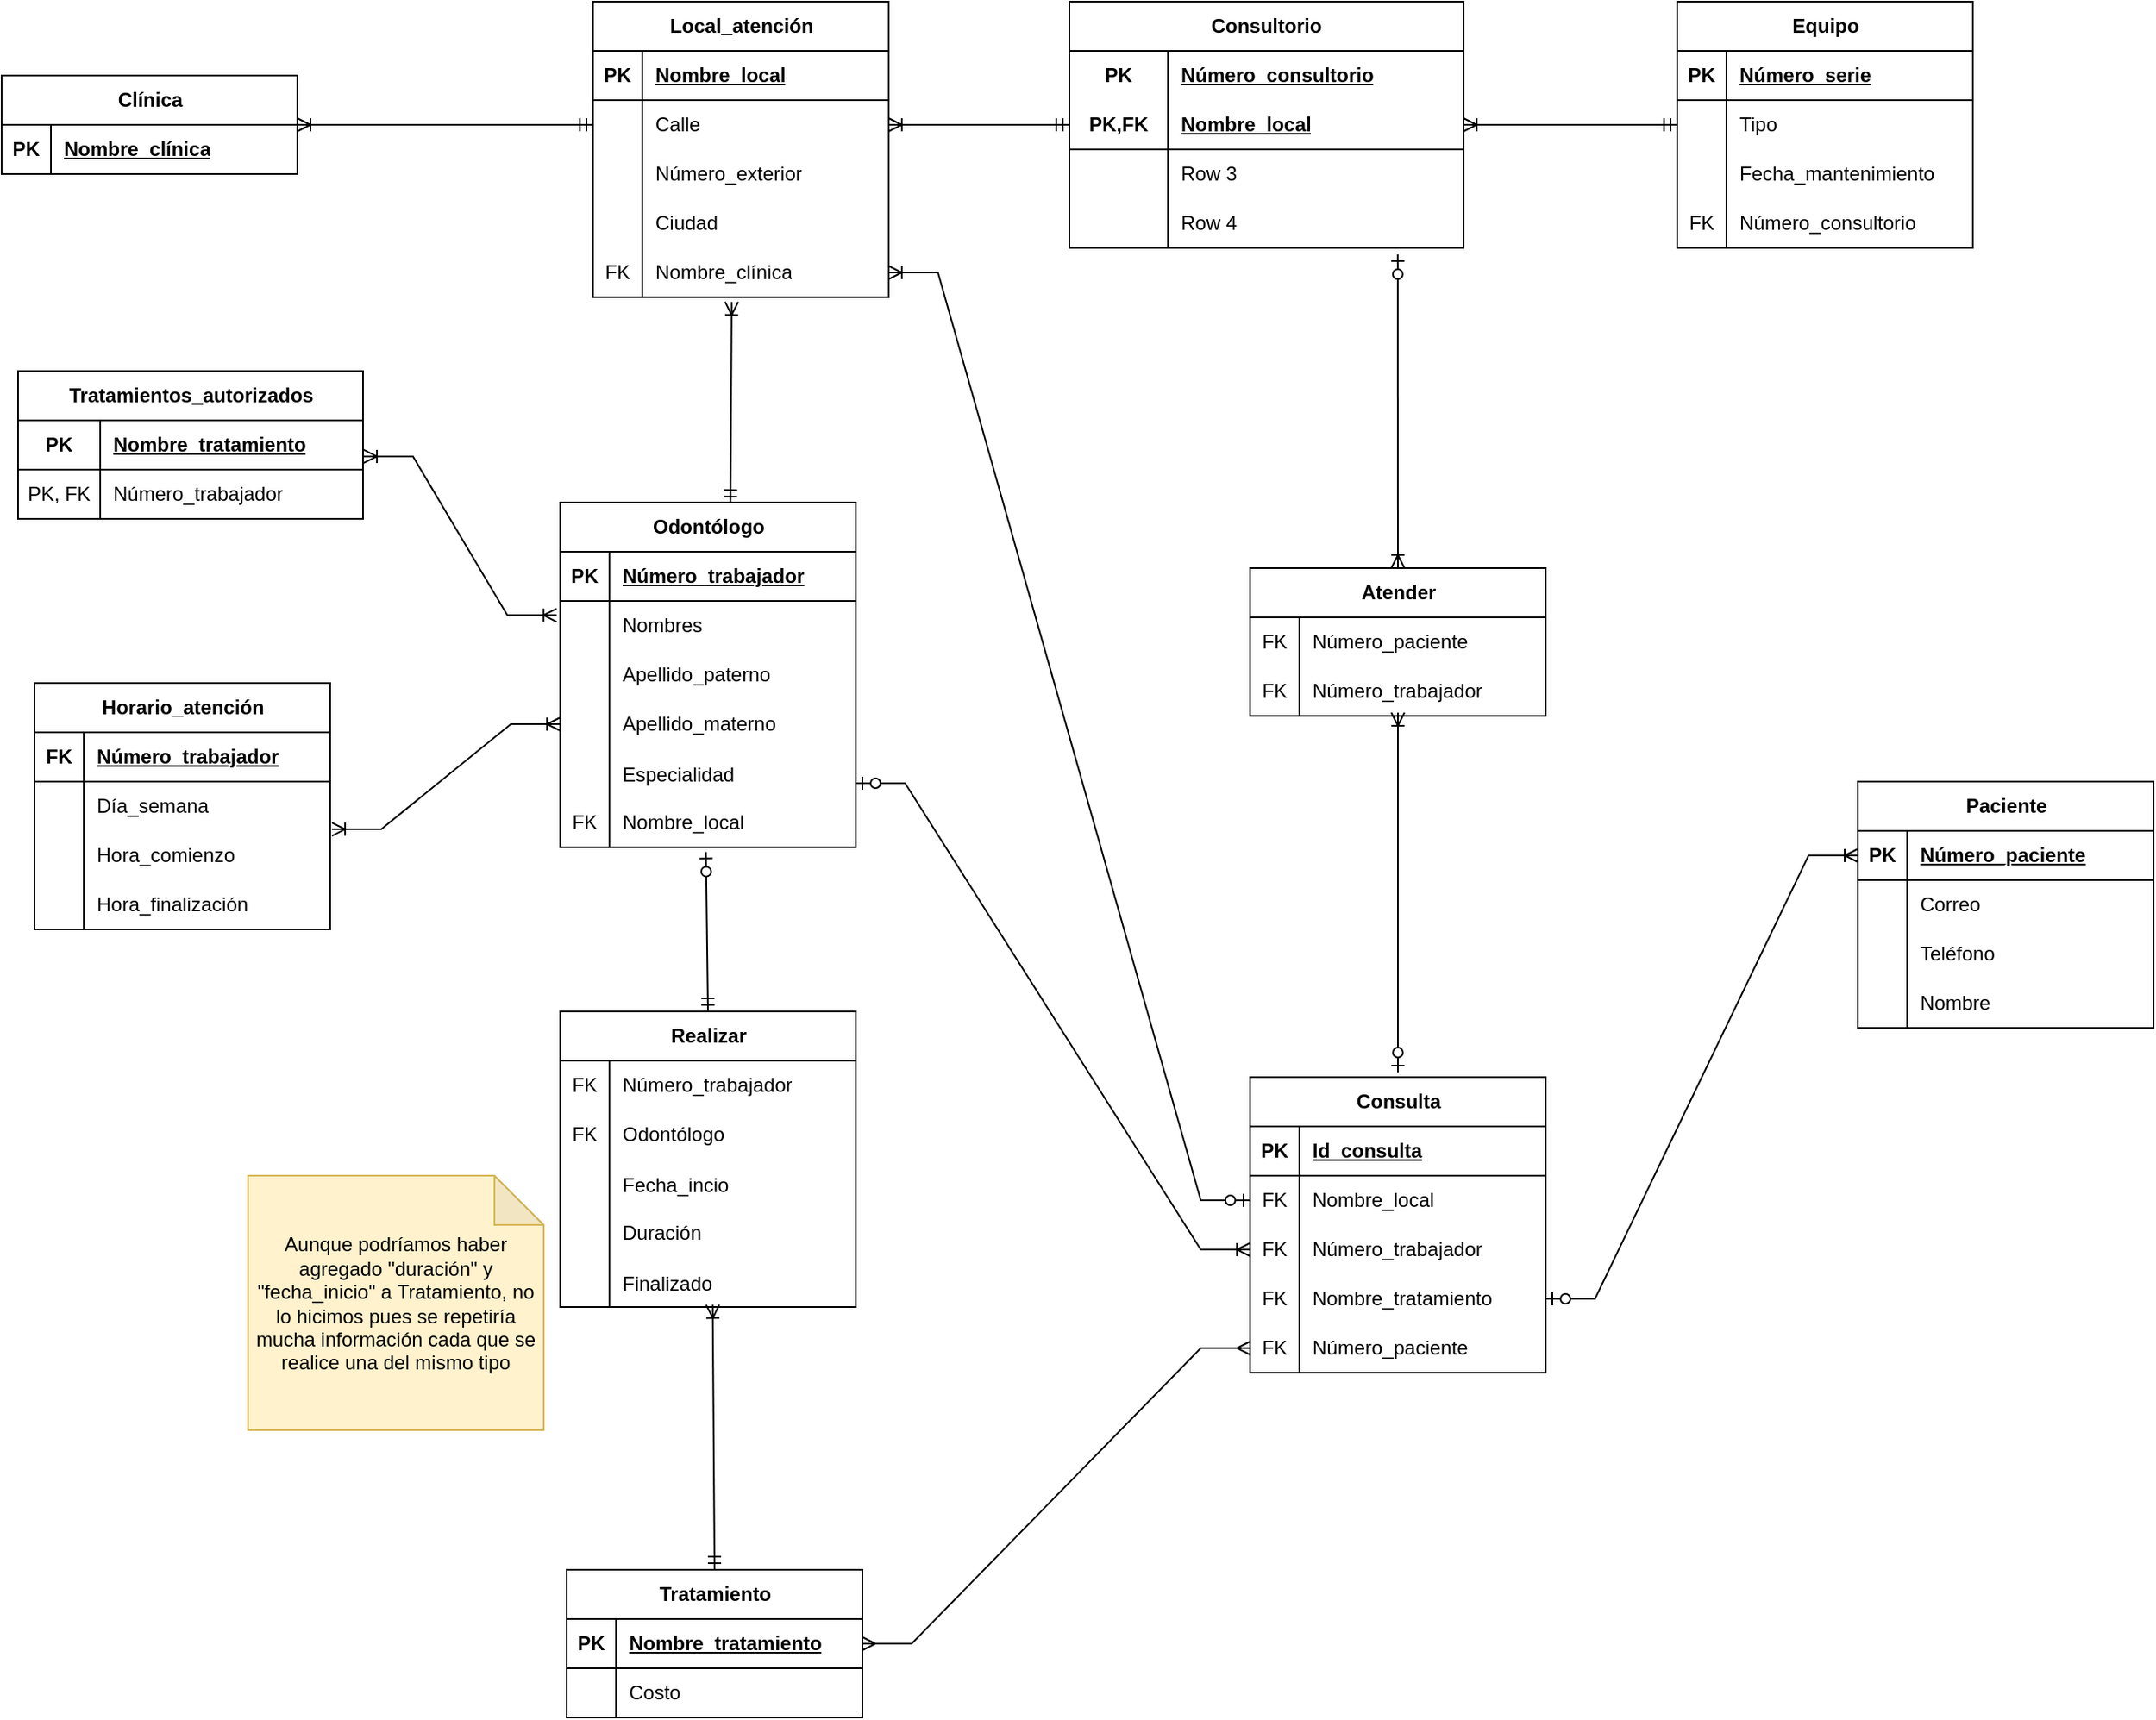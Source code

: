 <mxfile version="28.0.6">
  <diagram name="Página-1" id="Bhb3vpXUrT3npBYTSzVX">
    <mxGraphModel dx="1206" dy="1834" grid="1" gridSize="10" guides="1" tooltips="1" connect="1" arrows="0" fold="1" page="1" pageScale="1" pageWidth="827" pageHeight="1169" math="0" shadow="0">
      <root>
        <mxCell id="0" />
        <mxCell id="1" parent="0" />
        <mxCell id="R71BjiqUwdCnzVqI4Wnw-1" value="Clínica" style="shape=table;startSize=30;container=1;collapsible=1;childLayout=tableLayout;fixedRows=1;rowLines=0;fontStyle=1;align=center;resizeLast=1;html=1;" vertex="1" parent="1">
          <mxGeometry x="140" y="270" width="180" height="60" as="geometry" />
        </mxCell>
        <mxCell id="R71BjiqUwdCnzVqI4Wnw-2" value="" style="shape=tableRow;horizontal=0;startSize=0;swimlaneHead=0;swimlaneBody=0;fillColor=none;collapsible=0;dropTarget=0;points=[[0,0.5],[1,0.5]];portConstraint=eastwest;top=0;left=0;right=0;bottom=1;" vertex="1" parent="R71BjiqUwdCnzVqI4Wnw-1">
          <mxGeometry y="30" width="180" height="30" as="geometry" />
        </mxCell>
        <mxCell id="R71BjiqUwdCnzVqI4Wnw-3" value="PK" style="shape=partialRectangle;connectable=0;fillColor=none;top=0;left=0;bottom=0;right=0;fontStyle=1;overflow=hidden;whiteSpace=wrap;html=1;" vertex="1" parent="R71BjiqUwdCnzVqI4Wnw-2">
          <mxGeometry width="30" height="30" as="geometry">
            <mxRectangle width="30" height="30" as="alternateBounds" />
          </mxGeometry>
        </mxCell>
        <mxCell id="R71BjiqUwdCnzVqI4Wnw-4" value="Nombre_clínica" style="shape=partialRectangle;connectable=0;fillColor=none;top=0;left=0;bottom=0;right=0;align=left;spacingLeft=6;fontStyle=5;overflow=hidden;whiteSpace=wrap;html=1;" vertex="1" parent="R71BjiqUwdCnzVqI4Wnw-2">
          <mxGeometry x="30" width="150" height="30" as="geometry">
            <mxRectangle width="150" height="30" as="alternateBounds" />
          </mxGeometry>
        </mxCell>
        <mxCell id="R71BjiqUwdCnzVqI4Wnw-14" value="Local_atención" style="shape=table;startSize=30;container=1;collapsible=1;childLayout=tableLayout;fixedRows=1;rowLines=0;fontStyle=1;align=center;resizeLast=1;html=1;" vertex="1" parent="1">
          <mxGeometry x="500" y="225" width="180" height="180" as="geometry" />
        </mxCell>
        <mxCell id="R71BjiqUwdCnzVqI4Wnw-15" value="" style="shape=tableRow;horizontal=0;startSize=0;swimlaneHead=0;swimlaneBody=0;fillColor=none;collapsible=0;dropTarget=0;points=[[0,0.5],[1,0.5]];portConstraint=eastwest;top=0;left=0;right=0;bottom=1;" vertex="1" parent="R71BjiqUwdCnzVqI4Wnw-14">
          <mxGeometry y="30" width="180" height="30" as="geometry" />
        </mxCell>
        <mxCell id="R71BjiqUwdCnzVqI4Wnw-16" value="PK" style="shape=partialRectangle;connectable=0;fillColor=none;top=0;left=0;bottom=0;right=0;fontStyle=1;overflow=hidden;whiteSpace=wrap;html=1;" vertex="1" parent="R71BjiqUwdCnzVqI4Wnw-15">
          <mxGeometry width="30" height="30" as="geometry">
            <mxRectangle width="30" height="30" as="alternateBounds" />
          </mxGeometry>
        </mxCell>
        <mxCell id="R71BjiqUwdCnzVqI4Wnw-17" value="Nombre_local" style="shape=partialRectangle;connectable=0;fillColor=none;top=0;left=0;bottom=0;right=0;align=left;spacingLeft=6;fontStyle=5;overflow=hidden;whiteSpace=wrap;html=1;" vertex="1" parent="R71BjiqUwdCnzVqI4Wnw-15">
          <mxGeometry x="30" width="150" height="30" as="geometry">
            <mxRectangle width="150" height="30" as="alternateBounds" />
          </mxGeometry>
        </mxCell>
        <mxCell id="R71BjiqUwdCnzVqI4Wnw-18" value="" style="shape=tableRow;horizontal=0;startSize=0;swimlaneHead=0;swimlaneBody=0;fillColor=none;collapsible=0;dropTarget=0;points=[[0,0.5],[1,0.5]];portConstraint=eastwest;top=0;left=0;right=0;bottom=0;" vertex="1" parent="R71BjiqUwdCnzVqI4Wnw-14">
          <mxGeometry y="60" width="180" height="30" as="geometry" />
        </mxCell>
        <mxCell id="R71BjiqUwdCnzVqI4Wnw-19" value="" style="shape=partialRectangle;connectable=0;fillColor=none;top=0;left=0;bottom=0;right=0;editable=1;overflow=hidden;whiteSpace=wrap;html=1;" vertex="1" parent="R71BjiqUwdCnzVqI4Wnw-18">
          <mxGeometry width="30" height="30" as="geometry">
            <mxRectangle width="30" height="30" as="alternateBounds" />
          </mxGeometry>
        </mxCell>
        <mxCell id="R71BjiqUwdCnzVqI4Wnw-20" value="Calle" style="shape=partialRectangle;connectable=0;fillColor=none;top=0;left=0;bottom=0;right=0;align=left;spacingLeft=6;overflow=hidden;whiteSpace=wrap;html=1;" vertex="1" parent="R71BjiqUwdCnzVqI4Wnw-18">
          <mxGeometry x="30" width="150" height="30" as="geometry">
            <mxRectangle width="150" height="30" as="alternateBounds" />
          </mxGeometry>
        </mxCell>
        <mxCell id="R71BjiqUwdCnzVqI4Wnw-21" value="" style="shape=tableRow;horizontal=0;startSize=0;swimlaneHead=0;swimlaneBody=0;fillColor=none;collapsible=0;dropTarget=0;points=[[0,0.5],[1,0.5]];portConstraint=eastwest;top=0;left=0;right=0;bottom=0;" vertex="1" parent="R71BjiqUwdCnzVqI4Wnw-14">
          <mxGeometry y="90" width="180" height="30" as="geometry" />
        </mxCell>
        <mxCell id="R71BjiqUwdCnzVqI4Wnw-22" value="" style="shape=partialRectangle;connectable=0;fillColor=none;top=0;left=0;bottom=0;right=0;editable=1;overflow=hidden;whiteSpace=wrap;html=1;" vertex="1" parent="R71BjiqUwdCnzVqI4Wnw-21">
          <mxGeometry width="30" height="30" as="geometry">
            <mxRectangle width="30" height="30" as="alternateBounds" />
          </mxGeometry>
        </mxCell>
        <mxCell id="R71BjiqUwdCnzVqI4Wnw-23" value="Número_exterior" style="shape=partialRectangle;connectable=0;fillColor=none;top=0;left=0;bottom=0;right=0;align=left;spacingLeft=6;overflow=hidden;whiteSpace=wrap;html=1;" vertex="1" parent="R71BjiqUwdCnzVqI4Wnw-21">
          <mxGeometry x="30" width="150" height="30" as="geometry">
            <mxRectangle width="150" height="30" as="alternateBounds" />
          </mxGeometry>
        </mxCell>
        <mxCell id="R71BjiqUwdCnzVqI4Wnw-24" value="" style="shape=tableRow;horizontal=0;startSize=0;swimlaneHead=0;swimlaneBody=0;fillColor=none;collapsible=0;dropTarget=0;points=[[0,0.5],[1,0.5]];portConstraint=eastwest;top=0;left=0;right=0;bottom=0;" vertex="1" parent="R71BjiqUwdCnzVqI4Wnw-14">
          <mxGeometry y="120" width="180" height="30" as="geometry" />
        </mxCell>
        <mxCell id="R71BjiqUwdCnzVqI4Wnw-25" value="" style="shape=partialRectangle;connectable=0;fillColor=none;top=0;left=0;bottom=0;right=0;editable=1;overflow=hidden;whiteSpace=wrap;html=1;" vertex="1" parent="R71BjiqUwdCnzVqI4Wnw-24">
          <mxGeometry width="30" height="30" as="geometry">
            <mxRectangle width="30" height="30" as="alternateBounds" />
          </mxGeometry>
        </mxCell>
        <mxCell id="R71BjiqUwdCnzVqI4Wnw-26" value="Ciudad" style="shape=partialRectangle;connectable=0;fillColor=none;top=0;left=0;bottom=0;right=0;align=left;spacingLeft=6;overflow=hidden;whiteSpace=wrap;html=1;" vertex="1" parent="R71BjiqUwdCnzVqI4Wnw-24">
          <mxGeometry x="30" width="150" height="30" as="geometry">
            <mxRectangle width="150" height="30" as="alternateBounds" />
          </mxGeometry>
        </mxCell>
        <mxCell id="R71BjiqUwdCnzVqI4Wnw-28" value="" style="shape=tableRow;horizontal=0;startSize=0;swimlaneHead=0;swimlaneBody=0;fillColor=none;collapsible=0;dropTarget=0;points=[[0,0.5],[1,0.5]];portConstraint=eastwest;top=0;left=0;right=0;bottom=0;" vertex="1" parent="R71BjiqUwdCnzVqI4Wnw-14">
          <mxGeometry y="150" width="180" height="30" as="geometry" />
        </mxCell>
        <mxCell id="R71BjiqUwdCnzVqI4Wnw-29" value="FK" style="shape=partialRectangle;connectable=0;fillColor=none;top=0;left=0;bottom=0;right=0;fontStyle=0;overflow=hidden;whiteSpace=wrap;html=1;" vertex="1" parent="R71BjiqUwdCnzVqI4Wnw-28">
          <mxGeometry width="30" height="30" as="geometry">
            <mxRectangle width="30" height="30" as="alternateBounds" />
          </mxGeometry>
        </mxCell>
        <mxCell id="R71BjiqUwdCnzVqI4Wnw-30" value="Nombre_clínica" style="shape=partialRectangle;connectable=0;fillColor=none;top=0;left=0;bottom=0;right=0;align=left;spacingLeft=6;fontStyle=0;overflow=hidden;whiteSpace=wrap;html=1;" vertex="1" parent="R71BjiqUwdCnzVqI4Wnw-28">
          <mxGeometry x="30" width="150" height="30" as="geometry">
            <mxRectangle width="150" height="30" as="alternateBounds" />
          </mxGeometry>
        </mxCell>
        <mxCell id="R71BjiqUwdCnzVqI4Wnw-51" value="Consultorio" style="shape=table;startSize=30;container=1;collapsible=1;childLayout=tableLayout;fixedRows=1;rowLines=0;fontStyle=1;align=center;resizeLast=1;html=1;whiteSpace=wrap;" vertex="1" parent="1">
          <mxGeometry x="790" y="225" width="240" height="150" as="geometry" />
        </mxCell>
        <mxCell id="R71BjiqUwdCnzVqI4Wnw-52" value="" style="shape=tableRow;horizontal=0;startSize=0;swimlaneHead=0;swimlaneBody=0;fillColor=none;collapsible=0;dropTarget=0;points=[[0,0.5],[1,0.5]];portConstraint=eastwest;top=0;left=0;right=0;bottom=0;html=1;" vertex="1" parent="R71BjiqUwdCnzVqI4Wnw-51">
          <mxGeometry y="30" width="240" height="30" as="geometry" />
        </mxCell>
        <mxCell id="R71BjiqUwdCnzVqI4Wnw-53" value="PK" style="shape=partialRectangle;connectable=0;fillColor=none;top=0;left=0;bottom=0;right=0;fontStyle=1;overflow=hidden;html=1;whiteSpace=wrap;" vertex="1" parent="R71BjiqUwdCnzVqI4Wnw-52">
          <mxGeometry width="60" height="30" as="geometry">
            <mxRectangle width="60" height="30" as="alternateBounds" />
          </mxGeometry>
        </mxCell>
        <mxCell id="R71BjiqUwdCnzVqI4Wnw-54" value="Número_consultorio" style="shape=partialRectangle;connectable=0;fillColor=none;top=0;left=0;bottom=0;right=0;align=left;spacingLeft=6;fontStyle=5;overflow=hidden;html=1;whiteSpace=wrap;" vertex="1" parent="R71BjiqUwdCnzVqI4Wnw-52">
          <mxGeometry x="60" width="180" height="30" as="geometry">
            <mxRectangle width="180" height="30" as="alternateBounds" />
          </mxGeometry>
        </mxCell>
        <mxCell id="R71BjiqUwdCnzVqI4Wnw-55" value="" style="shape=tableRow;horizontal=0;startSize=0;swimlaneHead=0;swimlaneBody=0;fillColor=none;collapsible=0;dropTarget=0;points=[[0,0.5],[1,0.5]];portConstraint=eastwest;top=0;left=0;right=0;bottom=1;html=1;" vertex="1" parent="R71BjiqUwdCnzVqI4Wnw-51">
          <mxGeometry y="60" width="240" height="30" as="geometry" />
        </mxCell>
        <mxCell id="R71BjiqUwdCnzVqI4Wnw-56" value="PK,FK" style="shape=partialRectangle;connectable=0;fillColor=none;top=0;left=0;bottom=0;right=0;fontStyle=1;overflow=hidden;html=1;whiteSpace=wrap;" vertex="1" parent="R71BjiqUwdCnzVqI4Wnw-55">
          <mxGeometry width="60" height="30" as="geometry">
            <mxRectangle width="60" height="30" as="alternateBounds" />
          </mxGeometry>
        </mxCell>
        <mxCell id="R71BjiqUwdCnzVqI4Wnw-57" value="Nombre_local" style="shape=partialRectangle;connectable=0;fillColor=none;top=0;left=0;bottom=0;right=0;align=left;spacingLeft=6;fontStyle=5;overflow=hidden;html=1;whiteSpace=wrap;" vertex="1" parent="R71BjiqUwdCnzVqI4Wnw-55">
          <mxGeometry x="60" width="180" height="30" as="geometry">
            <mxRectangle width="180" height="30" as="alternateBounds" />
          </mxGeometry>
        </mxCell>
        <mxCell id="R71BjiqUwdCnzVqI4Wnw-58" value="" style="shape=tableRow;horizontal=0;startSize=0;swimlaneHead=0;swimlaneBody=0;fillColor=none;collapsible=0;dropTarget=0;points=[[0,0.5],[1,0.5]];portConstraint=eastwest;top=0;left=0;right=0;bottom=0;html=1;" vertex="1" parent="R71BjiqUwdCnzVqI4Wnw-51">
          <mxGeometry y="90" width="240" height="30" as="geometry" />
        </mxCell>
        <mxCell id="R71BjiqUwdCnzVqI4Wnw-59" value="" style="shape=partialRectangle;connectable=0;fillColor=none;top=0;left=0;bottom=0;right=0;editable=1;overflow=hidden;html=1;whiteSpace=wrap;" vertex="1" parent="R71BjiqUwdCnzVqI4Wnw-58">
          <mxGeometry width="60" height="30" as="geometry">
            <mxRectangle width="60" height="30" as="alternateBounds" />
          </mxGeometry>
        </mxCell>
        <mxCell id="R71BjiqUwdCnzVqI4Wnw-60" value="Row 3" style="shape=partialRectangle;connectable=0;fillColor=none;top=0;left=0;bottom=0;right=0;align=left;spacingLeft=6;overflow=hidden;html=1;whiteSpace=wrap;" vertex="1" parent="R71BjiqUwdCnzVqI4Wnw-58">
          <mxGeometry x="60" width="180" height="30" as="geometry">
            <mxRectangle width="180" height="30" as="alternateBounds" />
          </mxGeometry>
        </mxCell>
        <mxCell id="R71BjiqUwdCnzVqI4Wnw-61" value="" style="shape=tableRow;horizontal=0;startSize=0;swimlaneHead=0;swimlaneBody=0;fillColor=none;collapsible=0;dropTarget=0;points=[[0,0.5],[1,0.5]];portConstraint=eastwest;top=0;left=0;right=0;bottom=0;html=1;" vertex="1" parent="R71BjiqUwdCnzVqI4Wnw-51">
          <mxGeometry y="120" width="240" height="30" as="geometry" />
        </mxCell>
        <mxCell id="R71BjiqUwdCnzVqI4Wnw-62" value="" style="shape=partialRectangle;connectable=0;fillColor=none;top=0;left=0;bottom=0;right=0;editable=1;overflow=hidden;html=1;whiteSpace=wrap;" vertex="1" parent="R71BjiqUwdCnzVqI4Wnw-61">
          <mxGeometry width="60" height="30" as="geometry">
            <mxRectangle width="60" height="30" as="alternateBounds" />
          </mxGeometry>
        </mxCell>
        <mxCell id="R71BjiqUwdCnzVqI4Wnw-63" value="Row 4" style="shape=partialRectangle;connectable=0;fillColor=none;top=0;left=0;bottom=0;right=0;align=left;spacingLeft=6;overflow=hidden;html=1;whiteSpace=wrap;" vertex="1" parent="R71BjiqUwdCnzVqI4Wnw-61">
          <mxGeometry x="60" width="180" height="30" as="geometry">
            <mxRectangle width="180" height="30" as="alternateBounds" />
          </mxGeometry>
        </mxCell>
        <mxCell id="R71BjiqUwdCnzVqI4Wnw-64" value="" style="edgeStyle=entityRelationEdgeStyle;fontSize=12;html=1;endArrow=ERoneToMany;startArrow=ERmandOne;rounded=0;entryX=1;entryY=0.5;entryDx=0;entryDy=0;exitX=0;exitY=0.5;exitDx=0;exitDy=0;" edge="1" parent="1" source="R71BjiqUwdCnzVqI4Wnw-18" target="R71BjiqUwdCnzVqI4Wnw-1">
          <mxGeometry width="100" height="100" relative="1" as="geometry">
            <mxPoint x="340" y="550" as="sourcePoint" />
            <mxPoint x="440" y="450" as="targetPoint" />
          </mxGeometry>
        </mxCell>
        <mxCell id="R71BjiqUwdCnzVqI4Wnw-65" value="" style="edgeStyle=entityRelationEdgeStyle;fontSize=12;html=1;endArrow=ERoneToMany;startArrow=ERmandOne;rounded=0;entryX=1;entryY=0.5;entryDx=0;entryDy=0;exitX=0;exitY=0.5;exitDx=0;exitDy=0;" edge="1" parent="1" source="R71BjiqUwdCnzVqI4Wnw-55" target="R71BjiqUwdCnzVqI4Wnw-18">
          <mxGeometry width="100" height="100" relative="1" as="geometry">
            <mxPoint x="640" y="520" as="sourcePoint" />
            <mxPoint x="740" y="420" as="targetPoint" />
          </mxGeometry>
        </mxCell>
        <mxCell id="R71BjiqUwdCnzVqI4Wnw-66" value="Equipo" style="shape=table;startSize=30;container=1;collapsible=1;childLayout=tableLayout;fixedRows=1;rowLines=0;fontStyle=1;align=center;resizeLast=1;html=1;" vertex="1" parent="1">
          <mxGeometry x="1160" y="225" width="180" height="150" as="geometry" />
        </mxCell>
        <mxCell id="R71BjiqUwdCnzVqI4Wnw-67" value="" style="shape=tableRow;horizontal=0;startSize=0;swimlaneHead=0;swimlaneBody=0;fillColor=none;collapsible=0;dropTarget=0;points=[[0,0.5],[1,0.5]];portConstraint=eastwest;top=0;left=0;right=0;bottom=1;" vertex="1" parent="R71BjiqUwdCnzVqI4Wnw-66">
          <mxGeometry y="30" width="180" height="30" as="geometry" />
        </mxCell>
        <mxCell id="R71BjiqUwdCnzVqI4Wnw-68" value="PK" style="shape=partialRectangle;connectable=0;fillColor=none;top=0;left=0;bottom=0;right=0;fontStyle=1;overflow=hidden;whiteSpace=wrap;html=1;" vertex="1" parent="R71BjiqUwdCnzVqI4Wnw-67">
          <mxGeometry width="30" height="30" as="geometry">
            <mxRectangle width="30" height="30" as="alternateBounds" />
          </mxGeometry>
        </mxCell>
        <mxCell id="R71BjiqUwdCnzVqI4Wnw-69" value="Número_serie" style="shape=partialRectangle;connectable=0;fillColor=none;top=0;left=0;bottom=0;right=0;align=left;spacingLeft=6;fontStyle=5;overflow=hidden;whiteSpace=wrap;html=1;" vertex="1" parent="R71BjiqUwdCnzVqI4Wnw-67">
          <mxGeometry x="30" width="150" height="30" as="geometry">
            <mxRectangle width="150" height="30" as="alternateBounds" />
          </mxGeometry>
        </mxCell>
        <mxCell id="R71BjiqUwdCnzVqI4Wnw-70" value="" style="shape=tableRow;horizontal=0;startSize=0;swimlaneHead=0;swimlaneBody=0;fillColor=none;collapsible=0;dropTarget=0;points=[[0,0.5],[1,0.5]];portConstraint=eastwest;top=0;left=0;right=0;bottom=0;" vertex="1" parent="R71BjiqUwdCnzVqI4Wnw-66">
          <mxGeometry y="60" width="180" height="30" as="geometry" />
        </mxCell>
        <mxCell id="R71BjiqUwdCnzVqI4Wnw-71" value="" style="shape=partialRectangle;connectable=0;fillColor=none;top=0;left=0;bottom=0;right=0;editable=1;overflow=hidden;whiteSpace=wrap;html=1;" vertex="1" parent="R71BjiqUwdCnzVqI4Wnw-70">
          <mxGeometry width="30" height="30" as="geometry">
            <mxRectangle width="30" height="30" as="alternateBounds" />
          </mxGeometry>
        </mxCell>
        <mxCell id="R71BjiqUwdCnzVqI4Wnw-72" value="Tipo" style="shape=partialRectangle;connectable=0;fillColor=none;top=0;left=0;bottom=0;right=0;align=left;spacingLeft=6;overflow=hidden;whiteSpace=wrap;html=1;" vertex="1" parent="R71BjiqUwdCnzVqI4Wnw-70">
          <mxGeometry x="30" width="150" height="30" as="geometry">
            <mxRectangle width="150" height="30" as="alternateBounds" />
          </mxGeometry>
        </mxCell>
        <mxCell id="R71BjiqUwdCnzVqI4Wnw-73" value="" style="shape=tableRow;horizontal=0;startSize=0;swimlaneHead=0;swimlaneBody=0;fillColor=none;collapsible=0;dropTarget=0;points=[[0,0.5],[1,0.5]];portConstraint=eastwest;top=0;left=0;right=0;bottom=0;" vertex="1" parent="R71BjiqUwdCnzVqI4Wnw-66">
          <mxGeometry y="90" width="180" height="30" as="geometry" />
        </mxCell>
        <mxCell id="R71BjiqUwdCnzVqI4Wnw-74" value="" style="shape=partialRectangle;connectable=0;fillColor=none;top=0;left=0;bottom=0;right=0;editable=1;overflow=hidden;whiteSpace=wrap;html=1;" vertex="1" parent="R71BjiqUwdCnzVqI4Wnw-73">
          <mxGeometry width="30" height="30" as="geometry">
            <mxRectangle width="30" height="30" as="alternateBounds" />
          </mxGeometry>
        </mxCell>
        <mxCell id="R71BjiqUwdCnzVqI4Wnw-75" value="Fecha_mantenimiento" style="shape=partialRectangle;connectable=0;fillColor=none;top=0;left=0;bottom=0;right=0;align=left;spacingLeft=6;overflow=hidden;whiteSpace=wrap;html=1;" vertex="1" parent="R71BjiqUwdCnzVqI4Wnw-73">
          <mxGeometry x="30" width="150" height="30" as="geometry">
            <mxRectangle width="150" height="30" as="alternateBounds" />
          </mxGeometry>
        </mxCell>
        <mxCell id="R71BjiqUwdCnzVqI4Wnw-76" value="" style="shape=tableRow;horizontal=0;startSize=0;swimlaneHead=0;swimlaneBody=0;fillColor=none;collapsible=0;dropTarget=0;points=[[0,0.5],[1,0.5]];portConstraint=eastwest;top=0;left=0;right=0;bottom=0;" vertex="1" parent="R71BjiqUwdCnzVqI4Wnw-66">
          <mxGeometry y="120" width="180" height="30" as="geometry" />
        </mxCell>
        <mxCell id="R71BjiqUwdCnzVqI4Wnw-77" value="FK" style="shape=partialRectangle;connectable=0;fillColor=none;top=0;left=0;bottom=0;right=0;editable=1;overflow=hidden;whiteSpace=wrap;html=1;" vertex="1" parent="R71BjiqUwdCnzVqI4Wnw-76">
          <mxGeometry width="30" height="30" as="geometry">
            <mxRectangle width="30" height="30" as="alternateBounds" />
          </mxGeometry>
        </mxCell>
        <mxCell id="R71BjiqUwdCnzVqI4Wnw-78" value="Número_consultorio" style="shape=partialRectangle;connectable=0;fillColor=none;top=0;left=0;bottom=0;right=0;align=left;spacingLeft=6;overflow=hidden;whiteSpace=wrap;html=1;" vertex="1" parent="R71BjiqUwdCnzVqI4Wnw-76">
          <mxGeometry x="30" width="150" height="30" as="geometry">
            <mxRectangle width="150" height="30" as="alternateBounds" />
          </mxGeometry>
        </mxCell>
        <mxCell id="R71BjiqUwdCnzVqI4Wnw-85" value="" style="fontSize=12;html=1;endArrow=ERoneToMany;startArrow=ERmandOne;rounded=0;exitX=0;exitY=0.5;exitDx=0;exitDy=0;entryX=1;entryY=0.5;entryDx=0;entryDy=0;" edge="1" parent="1" source="R71BjiqUwdCnzVqI4Wnw-70" target="R71BjiqUwdCnzVqI4Wnw-55">
          <mxGeometry width="100" height="100" relative="1" as="geometry">
            <mxPoint x="760" y="460" as="sourcePoint" />
            <mxPoint x="860" y="360" as="targetPoint" />
          </mxGeometry>
        </mxCell>
        <mxCell id="R71BjiqUwdCnzVqI4Wnw-86" value="Odontólogo" style="shape=table;startSize=30;container=1;collapsible=1;childLayout=tableLayout;fixedRows=1;rowLines=0;fontStyle=1;align=center;resizeLast=1;html=1;" vertex="1" parent="1">
          <mxGeometry x="480" y="530" width="180" height="210" as="geometry" />
        </mxCell>
        <mxCell id="R71BjiqUwdCnzVqI4Wnw-87" value="" style="shape=tableRow;horizontal=0;startSize=0;swimlaneHead=0;swimlaneBody=0;fillColor=none;collapsible=0;dropTarget=0;points=[[0,0.5],[1,0.5]];portConstraint=eastwest;top=0;left=0;right=0;bottom=1;" vertex="1" parent="R71BjiqUwdCnzVqI4Wnw-86">
          <mxGeometry y="30" width="180" height="30" as="geometry" />
        </mxCell>
        <mxCell id="R71BjiqUwdCnzVqI4Wnw-88" value="PK" style="shape=partialRectangle;connectable=0;fillColor=none;top=0;left=0;bottom=0;right=0;fontStyle=1;overflow=hidden;whiteSpace=wrap;html=1;" vertex="1" parent="R71BjiqUwdCnzVqI4Wnw-87">
          <mxGeometry width="30" height="30" as="geometry">
            <mxRectangle width="30" height="30" as="alternateBounds" />
          </mxGeometry>
        </mxCell>
        <mxCell id="R71BjiqUwdCnzVqI4Wnw-89" value="Número_trabajador" style="shape=partialRectangle;connectable=0;fillColor=none;top=0;left=0;bottom=0;right=0;align=left;spacingLeft=6;fontStyle=5;overflow=hidden;whiteSpace=wrap;html=1;" vertex="1" parent="R71BjiqUwdCnzVqI4Wnw-87">
          <mxGeometry x="30" width="150" height="30" as="geometry">
            <mxRectangle width="150" height="30" as="alternateBounds" />
          </mxGeometry>
        </mxCell>
        <mxCell id="R71BjiqUwdCnzVqI4Wnw-90" value="" style="shape=tableRow;horizontal=0;startSize=0;swimlaneHead=0;swimlaneBody=0;fillColor=none;collapsible=0;dropTarget=0;points=[[0,0.5],[1,0.5]];portConstraint=eastwest;top=0;left=0;right=0;bottom=0;" vertex="1" parent="R71BjiqUwdCnzVqI4Wnw-86">
          <mxGeometry y="60" width="180" height="30" as="geometry" />
        </mxCell>
        <mxCell id="R71BjiqUwdCnzVqI4Wnw-91" value="" style="shape=partialRectangle;connectable=0;fillColor=none;top=0;left=0;bottom=0;right=0;editable=1;overflow=hidden;whiteSpace=wrap;html=1;" vertex="1" parent="R71BjiqUwdCnzVqI4Wnw-90">
          <mxGeometry width="30" height="30" as="geometry">
            <mxRectangle width="30" height="30" as="alternateBounds" />
          </mxGeometry>
        </mxCell>
        <mxCell id="R71BjiqUwdCnzVqI4Wnw-92" value="Nombres" style="shape=partialRectangle;connectable=0;fillColor=none;top=0;left=0;bottom=0;right=0;align=left;spacingLeft=6;overflow=hidden;whiteSpace=wrap;html=1;" vertex="1" parent="R71BjiqUwdCnzVqI4Wnw-90">
          <mxGeometry x="30" width="150" height="30" as="geometry">
            <mxRectangle width="150" height="30" as="alternateBounds" />
          </mxGeometry>
        </mxCell>
        <mxCell id="R71BjiqUwdCnzVqI4Wnw-93" value="" style="shape=tableRow;horizontal=0;startSize=0;swimlaneHead=0;swimlaneBody=0;fillColor=none;collapsible=0;dropTarget=0;points=[[0,0.5],[1,0.5]];portConstraint=eastwest;top=0;left=0;right=0;bottom=0;" vertex="1" parent="R71BjiqUwdCnzVqI4Wnw-86">
          <mxGeometry y="90" width="180" height="30" as="geometry" />
        </mxCell>
        <mxCell id="R71BjiqUwdCnzVqI4Wnw-94" value="" style="shape=partialRectangle;connectable=0;fillColor=none;top=0;left=0;bottom=0;right=0;editable=1;overflow=hidden;whiteSpace=wrap;html=1;" vertex="1" parent="R71BjiqUwdCnzVqI4Wnw-93">
          <mxGeometry width="30" height="30" as="geometry">
            <mxRectangle width="30" height="30" as="alternateBounds" />
          </mxGeometry>
        </mxCell>
        <mxCell id="R71BjiqUwdCnzVqI4Wnw-95" value="Apellido_paterno" style="shape=partialRectangle;connectable=0;fillColor=none;top=0;left=0;bottom=0;right=0;align=left;spacingLeft=6;overflow=hidden;whiteSpace=wrap;html=1;" vertex="1" parent="R71BjiqUwdCnzVqI4Wnw-93">
          <mxGeometry x="30" width="150" height="30" as="geometry">
            <mxRectangle width="150" height="30" as="alternateBounds" />
          </mxGeometry>
        </mxCell>
        <mxCell id="R71BjiqUwdCnzVqI4Wnw-96" value="" style="shape=tableRow;horizontal=0;startSize=0;swimlaneHead=0;swimlaneBody=0;fillColor=none;collapsible=0;dropTarget=0;points=[[0,0.5],[1,0.5]];portConstraint=eastwest;top=0;left=0;right=0;bottom=0;" vertex="1" parent="R71BjiqUwdCnzVqI4Wnw-86">
          <mxGeometry y="120" width="180" height="30" as="geometry" />
        </mxCell>
        <mxCell id="R71BjiqUwdCnzVqI4Wnw-97" value="" style="shape=partialRectangle;connectable=0;fillColor=none;top=0;left=0;bottom=0;right=0;editable=1;overflow=hidden;whiteSpace=wrap;html=1;" vertex="1" parent="R71BjiqUwdCnzVqI4Wnw-96">
          <mxGeometry width="30" height="30" as="geometry">
            <mxRectangle width="30" height="30" as="alternateBounds" />
          </mxGeometry>
        </mxCell>
        <mxCell id="R71BjiqUwdCnzVqI4Wnw-98" value="Apellido_materno" style="shape=partialRectangle;connectable=0;fillColor=none;top=0;left=0;bottom=0;right=0;align=left;spacingLeft=6;overflow=hidden;whiteSpace=wrap;html=1;" vertex="1" parent="R71BjiqUwdCnzVqI4Wnw-96">
          <mxGeometry x="30" width="150" height="30" as="geometry">
            <mxRectangle width="150" height="30" as="alternateBounds" />
          </mxGeometry>
        </mxCell>
        <mxCell id="R71BjiqUwdCnzVqI4Wnw-104" value="" style="shape=tableRow;horizontal=0;startSize=0;swimlaneHead=0;swimlaneBody=0;fillColor=none;collapsible=0;dropTarget=0;points=[[0,0.5],[1,0.5]];portConstraint=eastwest;top=0;left=0;right=0;bottom=0;" vertex="1" parent="R71BjiqUwdCnzVqI4Wnw-86">
          <mxGeometry y="150" width="180" height="30" as="geometry" />
        </mxCell>
        <mxCell id="R71BjiqUwdCnzVqI4Wnw-105" value="" style="shape=partialRectangle;connectable=0;fillColor=none;top=0;left=0;bottom=0;right=0;editable=1;overflow=hidden;" vertex="1" parent="R71BjiqUwdCnzVqI4Wnw-104">
          <mxGeometry width="30" height="30" as="geometry">
            <mxRectangle width="30" height="30" as="alternateBounds" />
          </mxGeometry>
        </mxCell>
        <mxCell id="R71BjiqUwdCnzVqI4Wnw-106" value="Especialidad" style="shape=partialRectangle;connectable=0;fillColor=none;top=0;left=0;bottom=0;right=0;align=left;spacingLeft=6;overflow=hidden;" vertex="1" parent="R71BjiqUwdCnzVqI4Wnw-104">
          <mxGeometry x="30" width="150" height="30" as="geometry">
            <mxRectangle width="150" height="30" as="alternateBounds" />
          </mxGeometry>
        </mxCell>
        <mxCell id="R71BjiqUwdCnzVqI4Wnw-112" value="" style="shape=tableRow;horizontal=0;startSize=0;swimlaneHead=0;swimlaneBody=0;fillColor=none;collapsible=0;dropTarget=0;points=[[0,0.5],[1,0.5]];portConstraint=eastwest;top=0;left=0;right=0;bottom=0;" vertex="1" parent="R71BjiqUwdCnzVqI4Wnw-86">
          <mxGeometry y="180" width="180" height="30" as="geometry" />
        </mxCell>
        <mxCell id="R71BjiqUwdCnzVqI4Wnw-113" value="FK" style="shape=partialRectangle;connectable=0;fillColor=none;top=0;left=0;bottom=0;right=0;fontStyle=0;overflow=hidden;whiteSpace=wrap;html=1;" vertex="1" parent="R71BjiqUwdCnzVqI4Wnw-112">
          <mxGeometry width="30" height="30" as="geometry">
            <mxRectangle width="30" height="30" as="alternateBounds" />
          </mxGeometry>
        </mxCell>
        <mxCell id="R71BjiqUwdCnzVqI4Wnw-114" value="Nombre_local" style="shape=partialRectangle;connectable=0;fillColor=none;top=0;left=0;bottom=0;right=0;align=left;spacingLeft=6;fontStyle=0;overflow=hidden;whiteSpace=wrap;html=1;" vertex="1" parent="R71BjiqUwdCnzVqI4Wnw-112">
          <mxGeometry x="30" width="150" height="30" as="geometry">
            <mxRectangle width="150" height="30" as="alternateBounds" />
          </mxGeometry>
        </mxCell>
        <mxCell id="R71BjiqUwdCnzVqI4Wnw-115" value="" style="fontSize=12;html=1;endArrow=ERoneToMany;startArrow=ERmandOne;rounded=0;exitX=0.576;exitY=0.002;exitDx=0;exitDy=0;entryX=0.469;entryY=1.094;entryDx=0;entryDy=0;entryPerimeter=0;exitPerimeter=0;" edge="1" parent="1" source="R71BjiqUwdCnzVqI4Wnw-86" target="R71BjiqUwdCnzVqI4Wnw-28">
          <mxGeometry width="100" height="100" relative="1" as="geometry">
            <mxPoint x="922" y="552" as="sourcePoint" />
            <mxPoint x="920" y="430" as="targetPoint" />
          </mxGeometry>
        </mxCell>
        <mxCell id="R71BjiqUwdCnzVqI4Wnw-116" value="Tratamientos_autorizados" style="shape=table;startSize=30;container=1;collapsible=1;childLayout=tableLayout;fixedRows=1;rowLines=0;fontStyle=1;align=center;resizeLast=1;html=1;" vertex="1" parent="1">
          <mxGeometry x="150" y="450" width="210" height="90" as="geometry" />
        </mxCell>
        <mxCell id="R71BjiqUwdCnzVqI4Wnw-117" value="" style="shape=tableRow;horizontal=0;startSize=0;swimlaneHead=0;swimlaneBody=0;fillColor=none;collapsible=0;dropTarget=0;points=[[0,0.5],[1,0.5]];portConstraint=eastwest;top=0;left=0;right=0;bottom=1;" vertex="1" parent="R71BjiqUwdCnzVqI4Wnw-116">
          <mxGeometry y="30" width="210" height="30" as="geometry" />
        </mxCell>
        <mxCell id="R71BjiqUwdCnzVqI4Wnw-118" value="PK" style="shape=partialRectangle;connectable=0;fillColor=none;top=0;left=0;bottom=0;right=0;fontStyle=1;overflow=hidden;whiteSpace=wrap;html=1;" vertex="1" parent="R71BjiqUwdCnzVqI4Wnw-117">
          <mxGeometry width="50" height="30" as="geometry">
            <mxRectangle width="50" height="30" as="alternateBounds" />
          </mxGeometry>
        </mxCell>
        <mxCell id="R71BjiqUwdCnzVqI4Wnw-119" value="Nombre_tratamiento" style="shape=partialRectangle;connectable=0;fillColor=none;top=0;left=0;bottom=0;right=0;align=left;spacingLeft=6;fontStyle=5;overflow=hidden;whiteSpace=wrap;html=1;" vertex="1" parent="R71BjiqUwdCnzVqI4Wnw-117">
          <mxGeometry x="50" width="160" height="30" as="geometry">
            <mxRectangle width="160" height="30" as="alternateBounds" />
          </mxGeometry>
        </mxCell>
        <mxCell id="R71BjiqUwdCnzVqI4Wnw-133" value="" style="shape=tableRow;horizontal=0;startSize=0;swimlaneHead=0;swimlaneBody=0;fillColor=none;collapsible=0;dropTarget=0;points=[[0,0.5],[1,0.5]];portConstraint=eastwest;top=0;left=0;right=0;bottom=0;" vertex="1" parent="R71BjiqUwdCnzVqI4Wnw-116">
          <mxGeometry y="60" width="210" height="30" as="geometry" />
        </mxCell>
        <mxCell id="R71BjiqUwdCnzVqI4Wnw-134" value="PK, FK" style="shape=partialRectangle;connectable=0;fillColor=none;top=0;left=0;bottom=0;right=0;fontStyle=0;overflow=hidden;whiteSpace=wrap;html=1;" vertex="1" parent="R71BjiqUwdCnzVqI4Wnw-133">
          <mxGeometry width="50" height="30" as="geometry">
            <mxRectangle width="50" height="30" as="alternateBounds" />
          </mxGeometry>
        </mxCell>
        <mxCell id="R71BjiqUwdCnzVqI4Wnw-135" value="Número_trabajador" style="shape=partialRectangle;connectable=0;fillColor=none;top=0;left=0;bottom=0;right=0;align=left;spacingLeft=6;fontStyle=0;overflow=hidden;whiteSpace=wrap;html=1;" vertex="1" parent="R71BjiqUwdCnzVqI4Wnw-133">
          <mxGeometry x="50" width="160" height="30" as="geometry">
            <mxRectangle width="160" height="30" as="alternateBounds" />
          </mxGeometry>
        </mxCell>
        <mxCell id="R71BjiqUwdCnzVqI4Wnw-137" value="" style="fontSize=12;html=1;endArrow=ERoneToMany;startArrow=ERoneToMany;rounded=0;entryX=-0.012;entryY=0.289;entryDx=0;entryDy=0;entryPerimeter=0;exitX=1.002;exitY=0.733;exitDx=0;exitDy=0;exitPerimeter=0;edgeStyle=entityRelationEdgeStyle;" edge="1" parent="1" source="R71BjiqUwdCnzVqI4Wnw-117" target="R71BjiqUwdCnzVqI4Wnw-90">
          <mxGeometry width="100" height="100" relative="1" as="geometry">
            <mxPoint x="340" y="660" as="sourcePoint" />
            <mxPoint x="440" y="560" as="targetPoint" />
          </mxGeometry>
        </mxCell>
        <mxCell id="R71BjiqUwdCnzVqI4Wnw-138" value="Consulta" style="shape=table;startSize=30;container=1;collapsible=1;childLayout=tableLayout;fixedRows=1;rowLines=0;fontStyle=1;align=center;resizeLast=1;html=1;" vertex="1" parent="1">
          <mxGeometry x="900" y="880" width="180" height="180" as="geometry" />
        </mxCell>
        <mxCell id="R71BjiqUwdCnzVqI4Wnw-139" value="" style="shape=tableRow;horizontal=0;startSize=0;swimlaneHead=0;swimlaneBody=0;fillColor=none;collapsible=0;dropTarget=0;points=[[0,0.5],[1,0.5]];portConstraint=eastwest;top=0;left=0;right=0;bottom=1;" vertex="1" parent="R71BjiqUwdCnzVqI4Wnw-138">
          <mxGeometry y="30" width="180" height="30" as="geometry" />
        </mxCell>
        <mxCell id="R71BjiqUwdCnzVqI4Wnw-140" value="PK" style="shape=partialRectangle;connectable=0;fillColor=none;top=0;left=0;bottom=0;right=0;fontStyle=1;overflow=hidden;whiteSpace=wrap;html=1;" vertex="1" parent="R71BjiqUwdCnzVqI4Wnw-139">
          <mxGeometry width="30" height="30" as="geometry">
            <mxRectangle width="30" height="30" as="alternateBounds" />
          </mxGeometry>
        </mxCell>
        <mxCell id="R71BjiqUwdCnzVqI4Wnw-141" value="Id_consulta" style="shape=partialRectangle;connectable=0;fillColor=none;top=0;left=0;bottom=0;right=0;align=left;spacingLeft=6;fontStyle=5;overflow=hidden;whiteSpace=wrap;html=1;" vertex="1" parent="R71BjiqUwdCnzVqI4Wnw-139">
          <mxGeometry x="30" width="150" height="30" as="geometry">
            <mxRectangle width="150" height="30" as="alternateBounds" />
          </mxGeometry>
        </mxCell>
        <mxCell id="R71BjiqUwdCnzVqI4Wnw-142" value="" style="shape=tableRow;horizontal=0;startSize=0;swimlaneHead=0;swimlaneBody=0;fillColor=none;collapsible=0;dropTarget=0;points=[[0,0.5],[1,0.5]];portConstraint=eastwest;top=0;left=0;right=0;bottom=0;" vertex="1" parent="R71BjiqUwdCnzVqI4Wnw-138">
          <mxGeometry y="60" width="180" height="30" as="geometry" />
        </mxCell>
        <mxCell id="R71BjiqUwdCnzVqI4Wnw-143" value="FK" style="shape=partialRectangle;connectable=0;fillColor=none;top=0;left=0;bottom=0;right=0;editable=1;overflow=hidden;whiteSpace=wrap;html=1;" vertex="1" parent="R71BjiqUwdCnzVqI4Wnw-142">
          <mxGeometry width="30" height="30" as="geometry">
            <mxRectangle width="30" height="30" as="alternateBounds" />
          </mxGeometry>
        </mxCell>
        <mxCell id="R71BjiqUwdCnzVqI4Wnw-144" value="Nombre_local" style="shape=partialRectangle;connectable=0;fillColor=none;top=0;left=0;bottom=0;right=0;align=left;spacingLeft=6;overflow=hidden;whiteSpace=wrap;html=1;" vertex="1" parent="R71BjiqUwdCnzVqI4Wnw-142">
          <mxGeometry x="30" width="150" height="30" as="geometry">
            <mxRectangle width="150" height="30" as="alternateBounds" />
          </mxGeometry>
        </mxCell>
        <mxCell id="R71BjiqUwdCnzVqI4Wnw-145" value="" style="shape=tableRow;horizontal=0;startSize=0;swimlaneHead=0;swimlaneBody=0;fillColor=none;collapsible=0;dropTarget=0;points=[[0,0.5],[1,0.5]];portConstraint=eastwest;top=0;left=0;right=0;bottom=0;" vertex="1" parent="R71BjiqUwdCnzVqI4Wnw-138">
          <mxGeometry y="90" width="180" height="30" as="geometry" />
        </mxCell>
        <mxCell id="R71BjiqUwdCnzVqI4Wnw-146" value="FK" style="shape=partialRectangle;connectable=0;fillColor=none;top=0;left=0;bottom=0;right=0;editable=1;overflow=hidden;whiteSpace=wrap;html=1;" vertex="1" parent="R71BjiqUwdCnzVqI4Wnw-145">
          <mxGeometry width="30" height="30" as="geometry">
            <mxRectangle width="30" height="30" as="alternateBounds" />
          </mxGeometry>
        </mxCell>
        <mxCell id="R71BjiqUwdCnzVqI4Wnw-147" value="Número_trabajador" style="shape=partialRectangle;connectable=0;fillColor=none;top=0;left=0;bottom=0;right=0;align=left;spacingLeft=6;overflow=hidden;whiteSpace=wrap;html=1;" vertex="1" parent="R71BjiqUwdCnzVqI4Wnw-145">
          <mxGeometry x="30" width="150" height="30" as="geometry">
            <mxRectangle width="150" height="30" as="alternateBounds" />
          </mxGeometry>
        </mxCell>
        <mxCell id="R71BjiqUwdCnzVqI4Wnw-151" value="" style="shape=tableRow;horizontal=0;startSize=0;swimlaneHead=0;swimlaneBody=0;fillColor=none;collapsible=0;dropTarget=0;points=[[0,0.5],[1,0.5]];portConstraint=eastwest;top=0;left=0;right=0;bottom=0;" vertex="1" parent="R71BjiqUwdCnzVqI4Wnw-138">
          <mxGeometry y="120" width="180" height="30" as="geometry" />
        </mxCell>
        <mxCell id="R71BjiqUwdCnzVqI4Wnw-152" value="FK" style="shape=partialRectangle;connectable=0;fillColor=none;top=0;left=0;bottom=0;right=0;fontStyle=0;overflow=hidden;whiteSpace=wrap;html=1;" vertex="1" parent="R71BjiqUwdCnzVqI4Wnw-151">
          <mxGeometry width="30" height="30" as="geometry">
            <mxRectangle width="30" height="30" as="alternateBounds" />
          </mxGeometry>
        </mxCell>
        <mxCell id="R71BjiqUwdCnzVqI4Wnw-153" value="Nombre_tratamiento" style="shape=partialRectangle;connectable=0;fillColor=none;top=0;left=0;bottom=0;right=0;align=left;spacingLeft=6;fontStyle=0;overflow=hidden;whiteSpace=wrap;html=1;" vertex="1" parent="R71BjiqUwdCnzVqI4Wnw-151">
          <mxGeometry x="30" width="150" height="30" as="geometry">
            <mxRectangle width="150" height="30" as="alternateBounds" />
          </mxGeometry>
        </mxCell>
        <mxCell id="R71BjiqUwdCnzVqI4Wnw-148" value="" style="shape=tableRow;horizontal=0;startSize=0;swimlaneHead=0;swimlaneBody=0;fillColor=none;collapsible=0;dropTarget=0;points=[[0,0.5],[1,0.5]];portConstraint=eastwest;top=0;left=0;right=0;bottom=0;" vertex="1" parent="R71BjiqUwdCnzVqI4Wnw-138">
          <mxGeometry y="150" width="180" height="30" as="geometry" />
        </mxCell>
        <mxCell id="R71BjiqUwdCnzVqI4Wnw-149" value="FK" style="shape=partialRectangle;connectable=0;fillColor=none;top=0;left=0;bottom=0;right=0;editable=1;overflow=hidden;whiteSpace=wrap;html=1;" vertex="1" parent="R71BjiqUwdCnzVqI4Wnw-148">
          <mxGeometry width="30" height="30" as="geometry">
            <mxRectangle width="30" height="30" as="alternateBounds" />
          </mxGeometry>
        </mxCell>
        <mxCell id="R71BjiqUwdCnzVqI4Wnw-150" value="Número_paciente" style="shape=partialRectangle;connectable=0;fillColor=none;top=0;left=0;bottom=0;right=0;align=left;spacingLeft=6;overflow=hidden;whiteSpace=wrap;html=1;" vertex="1" parent="R71BjiqUwdCnzVqI4Wnw-148">
          <mxGeometry x="30" width="150" height="30" as="geometry">
            <mxRectangle width="150" height="30" as="alternateBounds" />
          </mxGeometry>
        </mxCell>
        <mxCell id="R71BjiqUwdCnzVqI4Wnw-154" value="Tratamiento" style="shape=table;startSize=30;container=1;collapsible=1;childLayout=tableLayout;fixedRows=1;rowLines=0;fontStyle=1;align=center;resizeLast=1;html=1;" vertex="1" parent="1">
          <mxGeometry x="484" y="1180" width="180" height="90" as="geometry" />
        </mxCell>
        <mxCell id="R71BjiqUwdCnzVqI4Wnw-155" value="" style="shape=tableRow;horizontal=0;startSize=0;swimlaneHead=0;swimlaneBody=0;fillColor=none;collapsible=0;dropTarget=0;points=[[0,0.5],[1,0.5]];portConstraint=eastwest;top=0;left=0;right=0;bottom=1;" vertex="1" parent="R71BjiqUwdCnzVqI4Wnw-154">
          <mxGeometry y="30" width="180" height="30" as="geometry" />
        </mxCell>
        <mxCell id="R71BjiqUwdCnzVqI4Wnw-156" value="PK" style="shape=partialRectangle;connectable=0;fillColor=none;top=0;left=0;bottom=0;right=0;fontStyle=1;overflow=hidden;whiteSpace=wrap;html=1;" vertex="1" parent="R71BjiqUwdCnzVqI4Wnw-155">
          <mxGeometry width="30" height="30" as="geometry">
            <mxRectangle width="30" height="30" as="alternateBounds" />
          </mxGeometry>
        </mxCell>
        <mxCell id="R71BjiqUwdCnzVqI4Wnw-157" value="Nombre_tratamiento" style="shape=partialRectangle;connectable=0;fillColor=none;top=0;left=0;bottom=0;right=0;align=left;spacingLeft=6;fontStyle=5;overflow=hidden;whiteSpace=wrap;html=1;" vertex="1" parent="R71BjiqUwdCnzVqI4Wnw-155">
          <mxGeometry x="30" width="150" height="30" as="geometry">
            <mxRectangle width="150" height="30" as="alternateBounds" />
          </mxGeometry>
        </mxCell>
        <mxCell id="R71BjiqUwdCnzVqI4Wnw-158" value="" style="shape=tableRow;horizontal=0;startSize=0;swimlaneHead=0;swimlaneBody=0;fillColor=none;collapsible=0;dropTarget=0;points=[[0,0.5],[1,0.5]];portConstraint=eastwest;top=0;left=0;right=0;bottom=0;" vertex="1" parent="R71BjiqUwdCnzVqI4Wnw-154">
          <mxGeometry y="60" width="180" height="30" as="geometry" />
        </mxCell>
        <mxCell id="R71BjiqUwdCnzVqI4Wnw-159" value="" style="shape=partialRectangle;connectable=0;fillColor=none;top=0;left=0;bottom=0;right=0;editable=1;overflow=hidden;whiteSpace=wrap;html=1;" vertex="1" parent="R71BjiqUwdCnzVqI4Wnw-158">
          <mxGeometry width="30" height="30" as="geometry">
            <mxRectangle width="30" height="30" as="alternateBounds" />
          </mxGeometry>
        </mxCell>
        <mxCell id="R71BjiqUwdCnzVqI4Wnw-160" value="Costo" style="shape=partialRectangle;connectable=0;fillColor=none;top=0;left=0;bottom=0;right=0;align=left;spacingLeft=6;overflow=hidden;whiteSpace=wrap;html=1;" vertex="1" parent="R71BjiqUwdCnzVqI4Wnw-158">
          <mxGeometry x="30" width="150" height="30" as="geometry">
            <mxRectangle width="150" height="30" as="alternateBounds" />
          </mxGeometry>
        </mxCell>
        <mxCell id="R71BjiqUwdCnzVqI4Wnw-167" value="Realizar" style="shape=table;startSize=30;container=1;collapsible=1;childLayout=tableLayout;fixedRows=1;rowLines=0;fontStyle=1;align=center;resizeLast=1;html=1;" vertex="1" parent="1">
          <mxGeometry x="480" y="840" width="180" height="180" as="geometry" />
        </mxCell>
        <mxCell id="R71BjiqUwdCnzVqI4Wnw-171" value="" style="shape=tableRow;horizontal=0;startSize=0;swimlaneHead=0;swimlaneBody=0;fillColor=none;collapsible=0;dropTarget=0;points=[[0,0.5],[1,0.5]];portConstraint=eastwest;top=0;left=0;right=0;bottom=0;" vertex="1" parent="R71BjiqUwdCnzVqI4Wnw-167">
          <mxGeometry y="30" width="180" height="30" as="geometry" />
        </mxCell>
        <mxCell id="R71BjiqUwdCnzVqI4Wnw-172" value="FK" style="shape=partialRectangle;connectable=0;fillColor=none;top=0;left=0;bottom=0;right=0;editable=1;overflow=hidden;whiteSpace=wrap;html=1;" vertex="1" parent="R71BjiqUwdCnzVqI4Wnw-171">
          <mxGeometry width="30" height="30" as="geometry">
            <mxRectangle width="30" height="30" as="alternateBounds" />
          </mxGeometry>
        </mxCell>
        <mxCell id="R71BjiqUwdCnzVqI4Wnw-173" value="Número_trabajador" style="shape=partialRectangle;connectable=0;fillColor=none;top=0;left=0;bottom=0;right=0;align=left;spacingLeft=6;overflow=hidden;whiteSpace=wrap;html=1;" vertex="1" parent="R71BjiqUwdCnzVqI4Wnw-171">
          <mxGeometry x="30" width="150" height="30" as="geometry">
            <mxRectangle width="150" height="30" as="alternateBounds" />
          </mxGeometry>
        </mxCell>
        <mxCell id="R71BjiqUwdCnzVqI4Wnw-174" value="" style="shape=tableRow;horizontal=0;startSize=0;swimlaneHead=0;swimlaneBody=0;fillColor=none;collapsible=0;dropTarget=0;points=[[0,0.5],[1,0.5]];portConstraint=eastwest;top=0;left=0;right=0;bottom=0;" vertex="1" parent="R71BjiqUwdCnzVqI4Wnw-167">
          <mxGeometry y="60" width="180" height="30" as="geometry" />
        </mxCell>
        <mxCell id="R71BjiqUwdCnzVqI4Wnw-175" value="FK" style="shape=partialRectangle;connectable=0;fillColor=none;top=0;left=0;bottom=0;right=0;editable=1;overflow=hidden;whiteSpace=wrap;html=1;" vertex="1" parent="R71BjiqUwdCnzVqI4Wnw-174">
          <mxGeometry width="30" height="30" as="geometry">
            <mxRectangle width="30" height="30" as="alternateBounds" />
          </mxGeometry>
        </mxCell>
        <mxCell id="R71BjiqUwdCnzVqI4Wnw-176" value="Odontólogo" style="shape=partialRectangle;connectable=0;fillColor=none;top=0;left=0;bottom=0;right=0;align=left;spacingLeft=6;overflow=hidden;whiteSpace=wrap;html=1;" vertex="1" parent="R71BjiqUwdCnzVqI4Wnw-174">
          <mxGeometry x="30" width="150" height="30" as="geometry">
            <mxRectangle width="150" height="30" as="alternateBounds" />
          </mxGeometry>
        </mxCell>
        <mxCell id="R71BjiqUwdCnzVqI4Wnw-180" value="" style="shape=tableRow;horizontal=0;startSize=0;swimlaneHead=0;swimlaneBody=0;fillColor=none;collapsible=0;dropTarget=0;points=[[0,0.5],[1,0.5]];portConstraint=eastwest;top=0;left=0;right=0;bottom=0;" vertex="1" parent="R71BjiqUwdCnzVqI4Wnw-167">
          <mxGeometry y="90" width="180" height="30" as="geometry" />
        </mxCell>
        <mxCell id="R71BjiqUwdCnzVqI4Wnw-181" value="" style="shape=partialRectangle;connectable=0;fillColor=none;top=0;left=0;bottom=0;right=0;editable=1;overflow=hidden;" vertex="1" parent="R71BjiqUwdCnzVqI4Wnw-180">
          <mxGeometry width="30" height="30" as="geometry">
            <mxRectangle width="30" height="30" as="alternateBounds" />
          </mxGeometry>
        </mxCell>
        <mxCell id="R71BjiqUwdCnzVqI4Wnw-182" value="Fecha_incio" style="shape=partialRectangle;connectable=0;fillColor=none;top=0;left=0;bottom=0;right=0;align=left;spacingLeft=6;overflow=hidden;" vertex="1" parent="R71BjiqUwdCnzVqI4Wnw-180">
          <mxGeometry x="30" width="150" height="30" as="geometry">
            <mxRectangle width="150" height="30" as="alternateBounds" />
          </mxGeometry>
        </mxCell>
        <mxCell id="R71BjiqUwdCnzVqI4Wnw-177" value="" style="shape=tableRow;horizontal=0;startSize=0;swimlaneHead=0;swimlaneBody=0;fillColor=none;collapsible=0;dropTarget=0;points=[[0,0.5],[1,0.5]];portConstraint=eastwest;top=0;left=0;right=0;bottom=0;" vertex="1" parent="R71BjiqUwdCnzVqI4Wnw-167">
          <mxGeometry y="120" width="180" height="30" as="geometry" />
        </mxCell>
        <mxCell id="R71BjiqUwdCnzVqI4Wnw-178" value="" style="shape=partialRectangle;connectable=0;fillColor=none;top=0;left=0;bottom=0;right=0;editable=1;overflow=hidden;whiteSpace=wrap;html=1;" vertex="1" parent="R71BjiqUwdCnzVqI4Wnw-177">
          <mxGeometry width="30" height="30" as="geometry">
            <mxRectangle width="30" height="30" as="alternateBounds" />
          </mxGeometry>
        </mxCell>
        <mxCell id="R71BjiqUwdCnzVqI4Wnw-179" value="Duración" style="shape=partialRectangle;connectable=0;fillColor=none;top=0;left=0;bottom=0;right=0;align=left;spacingLeft=6;overflow=hidden;whiteSpace=wrap;html=1;" vertex="1" parent="R71BjiqUwdCnzVqI4Wnw-177">
          <mxGeometry x="30" width="150" height="30" as="geometry">
            <mxRectangle width="150" height="30" as="alternateBounds" />
          </mxGeometry>
        </mxCell>
        <mxCell id="R71BjiqUwdCnzVqI4Wnw-184" value="" style="shape=tableRow;horizontal=0;startSize=0;swimlaneHead=0;swimlaneBody=0;fillColor=none;collapsible=0;dropTarget=0;points=[[0,0.5],[1,0.5]];portConstraint=eastwest;top=0;left=0;right=0;bottom=0;" vertex="1" parent="R71BjiqUwdCnzVqI4Wnw-167">
          <mxGeometry y="150" width="180" height="30" as="geometry" />
        </mxCell>
        <mxCell id="R71BjiqUwdCnzVqI4Wnw-185" value="" style="shape=partialRectangle;connectable=0;fillColor=none;top=0;left=0;bottom=0;right=0;editable=1;overflow=hidden;" vertex="1" parent="R71BjiqUwdCnzVqI4Wnw-184">
          <mxGeometry width="30" height="30" as="geometry">
            <mxRectangle width="30" height="30" as="alternateBounds" />
          </mxGeometry>
        </mxCell>
        <mxCell id="R71BjiqUwdCnzVqI4Wnw-186" value="Finalizado" style="shape=partialRectangle;connectable=0;fillColor=none;top=0;left=0;bottom=0;right=0;align=left;spacingLeft=6;overflow=hidden;" vertex="1" parent="R71BjiqUwdCnzVqI4Wnw-184">
          <mxGeometry x="30" width="150" height="30" as="geometry">
            <mxRectangle width="150" height="30" as="alternateBounds" />
          </mxGeometry>
        </mxCell>
        <mxCell id="R71BjiqUwdCnzVqI4Wnw-183" value="Aunque podríamos haber agregado &quot;duración&quot; y &quot;fecha_inicio&quot; a Tratamiento, no lo hicimos pues se repetiría mucha información cada que se realice una del mismo tipo" style="shape=note;whiteSpace=wrap;html=1;backgroundOutline=1;darkOpacity=0.05;fillColor=#fff2cc;strokeColor=#d6b656;" vertex="1" parent="1">
          <mxGeometry x="290" y="940" width="180" height="155" as="geometry" />
        </mxCell>
        <mxCell id="R71BjiqUwdCnzVqI4Wnw-187" value="" style="fontSize=12;html=1;endArrow=ERoneToMany;startArrow=ERmandOne;rounded=0;exitX=0.5;exitY=0;exitDx=0;exitDy=0;entryX=0.516;entryY=0.956;entryDx=0;entryDy=0;entryPerimeter=0;" edge="1" parent="1" source="R71BjiqUwdCnzVqI4Wnw-154" target="R71BjiqUwdCnzVqI4Wnw-184">
          <mxGeometry width="100" height="100" relative="1" as="geometry">
            <mxPoint x="540" y="1080" as="sourcePoint" />
            <mxPoint x="640" y="980" as="targetPoint" />
          </mxGeometry>
        </mxCell>
        <mxCell id="R71BjiqUwdCnzVqI4Wnw-189" value="" style="fontSize=12;html=1;endArrow=ERzeroToOne;startArrow=ERmandOne;rounded=0;entryX=0.493;entryY=1.094;entryDx=0;entryDy=0;entryPerimeter=0;exitX=0.5;exitY=0;exitDx=0;exitDy=0;" edge="1" parent="1" source="R71BjiqUwdCnzVqI4Wnw-167" target="R71BjiqUwdCnzVqI4Wnw-112">
          <mxGeometry width="100" height="100" relative="1" as="geometry">
            <mxPoint x="540" y="1080" as="sourcePoint" />
            <mxPoint x="640" y="980" as="targetPoint" />
          </mxGeometry>
        </mxCell>
        <mxCell id="R71BjiqUwdCnzVqI4Wnw-190" value="" style="edgeStyle=entityRelationEdgeStyle;fontSize=12;html=1;endArrow=ERoneToMany;startArrow=ERzeroToOne;rounded=0;entryX=0;entryY=0.5;entryDx=0;entryDy=0;" edge="1" parent="1" target="R71BjiqUwdCnzVqI4Wnw-145">
          <mxGeometry width="100" height="100" relative="1" as="geometry">
            <mxPoint x="660" y="701" as="sourcePoint" />
            <mxPoint x="790" y="790" as="targetPoint" />
          </mxGeometry>
        </mxCell>
        <mxCell id="R71BjiqUwdCnzVqI4Wnw-192" value="" style="edgeStyle=entityRelationEdgeStyle;fontSize=12;html=1;endArrow=ERoneToMany;startArrow=ERzeroToOne;rounded=0;entryX=1;entryY=0.5;entryDx=0;entryDy=0;exitX=0;exitY=0.5;exitDx=0;exitDy=0;" edge="1" parent="1" source="R71BjiqUwdCnzVqI4Wnw-142" target="R71BjiqUwdCnzVqI4Wnw-28">
          <mxGeometry width="100" height="100" relative="1" as="geometry">
            <mxPoint x="830" y="700" as="sourcePoint" />
            <mxPoint x="890" y="890" as="targetPoint" />
          </mxGeometry>
        </mxCell>
        <mxCell id="R71BjiqUwdCnzVqI4Wnw-193" value="Paciente" style="shape=table;startSize=30;container=1;collapsible=1;childLayout=tableLayout;fixedRows=1;rowLines=0;fontStyle=1;align=center;resizeLast=1;html=1;" vertex="1" parent="1">
          <mxGeometry x="1270" y="700" width="180" height="150" as="geometry" />
        </mxCell>
        <mxCell id="R71BjiqUwdCnzVqI4Wnw-194" value="" style="shape=tableRow;horizontal=0;startSize=0;swimlaneHead=0;swimlaneBody=0;fillColor=none;collapsible=0;dropTarget=0;points=[[0,0.5],[1,0.5]];portConstraint=eastwest;top=0;left=0;right=0;bottom=1;" vertex="1" parent="R71BjiqUwdCnzVqI4Wnw-193">
          <mxGeometry y="30" width="180" height="30" as="geometry" />
        </mxCell>
        <mxCell id="R71BjiqUwdCnzVqI4Wnw-195" value="PK" style="shape=partialRectangle;connectable=0;fillColor=none;top=0;left=0;bottom=0;right=0;fontStyle=1;overflow=hidden;whiteSpace=wrap;html=1;" vertex="1" parent="R71BjiqUwdCnzVqI4Wnw-194">
          <mxGeometry width="30" height="30" as="geometry">
            <mxRectangle width="30" height="30" as="alternateBounds" />
          </mxGeometry>
        </mxCell>
        <mxCell id="R71BjiqUwdCnzVqI4Wnw-196" value="Número_paciente" style="shape=partialRectangle;connectable=0;fillColor=none;top=0;left=0;bottom=0;right=0;align=left;spacingLeft=6;fontStyle=5;overflow=hidden;whiteSpace=wrap;html=1;" vertex="1" parent="R71BjiqUwdCnzVqI4Wnw-194">
          <mxGeometry x="30" width="150" height="30" as="geometry">
            <mxRectangle width="150" height="30" as="alternateBounds" />
          </mxGeometry>
        </mxCell>
        <mxCell id="R71BjiqUwdCnzVqI4Wnw-197" value="" style="shape=tableRow;horizontal=0;startSize=0;swimlaneHead=0;swimlaneBody=0;fillColor=none;collapsible=0;dropTarget=0;points=[[0,0.5],[1,0.5]];portConstraint=eastwest;top=0;left=0;right=0;bottom=0;" vertex="1" parent="R71BjiqUwdCnzVqI4Wnw-193">
          <mxGeometry y="60" width="180" height="30" as="geometry" />
        </mxCell>
        <mxCell id="R71BjiqUwdCnzVqI4Wnw-198" value="" style="shape=partialRectangle;connectable=0;fillColor=none;top=0;left=0;bottom=0;right=0;editable=1;overflow=hidden;whiteSpace=wrap;html=1;" vertex="1" parent="R71BjiqUwdCnzVqI4Wnw-197">
          <mxGeometry width="30" height="30" as="geometry">
            <mxRectangle width="30" height="30" as="alternateBounds" />
          </mxGeometry>
        </mxCell>
        <mxCell id="R71BjiqUwdCnzVqI4Wnw-199" value="Correo" style="shape=partialRectangle;connectable=0;fillColor=none;top=0;left=0;bottom=0;right=0;align=left;spacingLeft=6;overflow=hidden;whiteSpace=wrap;html=1;" vertex="1" parent="R71BjiqUwdCnzVqI4Wnw-197">
          <mxGeometry x="30" width="150" height="30" as="geometry">
            <mxRectangle width="150" height="30" as="alternateBounds" />
          </mxGeometry>
        </mxCell>
        <mxCell id="R71BjiqUwdCnzVqI4Wnw-200" value="" style="shape=tableRow;horizontal=0;startSize=0;swimlaneHead=0;swimlaneBody=0;fillColor=none;collapsible=0;dropTarget=0;points=[[0,0.5],[1,0.5]];portConstraint=eastwest;top=0;left=0;right=0;bottom=0;" vertex="1" parent="R71BjiqUwdCnzVqI4Wnw-193">
          <mxGeometry y="90" width="180" height="30" as="geometry" />
        </mxCell>
        <mxCell id="R71BjiqUwdCnzVqI4Wnw-201" value="" style="shape=partialRectangle;connectable=0;fillColor=none;top=0;left=0;bottom=0;right=0;editable=1;overflow=hidden;whiteSpace=wrap;html=1;" vertex="1" parent="R71BjiqUwdCnzVqI4Wnw-200">
          <mxGeometry width="30" height="30" as="geometry">
            <mxRectangle width="30" height="30" as="alternateBounds" />
          </mxGeometry>
        </mxCell>
        <mxCell id="R71BjiqUwdCnzVqI4Wnw-202" value="Teléfono" style="shape=partialRectangle;connectable=0;fillColor=none;top=0;left=0;bottom=0;right=0;align=left;spacingLeft=6;overflow=hidden;whiteSpace=wrap;html=1;" vertex="1" parent="R71BjiqUwdCnzVqI4Wnw-200">
          <mxGeometry x="30" width="150" height="30" as="geometry">
            <mxRectangle width="150" height="30" as="alternateBounds" />
          </mxGeometry>
        </mxCell>
        <mxCell id="R71BjiqUwdCnzVqI4Wnw-203" value="" style="shape=tableRow;horizontal=0;startSize=0;swimlaneHead=0;swimlaneBody=0;fillColor=none;collapsible=0;dropTarget=0;points=[[0,0.5],[1,0.5]];portConstraint=eastwest;top=0;left=0;right=0;bottom=0;" vertex="1" parent="R71BjiqUwdCnzVqI4Wnw-193">
          <mxGeometry y="120" width="180" height="30" as="geometry" />
        </mxCell>
        <mxCell id="R71BjiqUwdCnzVqI4Wnw-204" value="" style="shape=partialRectangle;connectable=0;fillColor=none;top=0;left=0;bottom=0;right=0;editable=1;overflow=hidden;whiteSpace=wrap;html=1;" vertex="1" parent="R71BjiqUwdCnzVqI4Wnw-203">
          <mxGeometry width="30" height="30" as="geometry">
            <mxRectangle width="30" height="30" as="alternateBounds" />
          </mxGeometry>
        </mxCell>
        <mxCell id="R71BjiqUwdCnzVqI4Wnw-205" value="Nombre" style="shape=partialRectangle;connectable=0;fillColor=none;top=0;left=0;bottom=0;right=0;align=left;spacingLeft=6;overflow=hidden;whiteSpace=wrap;html=1;" vertex="1" parent="R71BjiqUwdCnzVqI4Wnw-203">
          <mxGeometry x="30" width="150" height="30" as="geometry">
            <mxRectangle width="150" height="30" as="alternateBounds" />
          </mxGeometry>
        </mxCell>
        <mxCell id="R71BjiqUwdCnzVqI4Wnw-206" value="" style="edgeStyle=entityRelationEdgeStyle;fontSize=12;html=1;endArrow=ERoneToMany;startArrow=ERzeroToOne;rounded=0;exitX=1;exitY=0.5;exitDx=0;exitDy=0;entryX=0;entryY=0.5;entryDx=0;entryDy=0;" edge="1" parent="1" source="R71BjiqUwdCnzVqI4Wnw-151" target="R71BjiqUwdCnzVqI4Wnw-194">
          <mxGeometry width="100" height="100" relative="1" as="geometry">
            <mxPoint x="890" y="830" as="sourcePoint" />
            <mxPoint x="1220" y="1040" as="targetPoint" />
            <Array as="points">
              <mxPoint x="1240" y="950" />
            </Array>
          </mxGeometry>
        </mxCell>
        <mxCell id="R71BjiqUwdCnzVqI4Wnw-207" value="" style="edgeStyle=entityRelationEdgeStyle;fontSize=12;html=1;endArrow=ERmany;startArrow=ERmany;rounded=0;exitX=1;exitY=0.5;exitDx=0;exitDy=0;entryX=0;entryY=0.5;entryDx=0;entryDy=0;" edge="1" parent="1" source="R71BjiqUwdCnzVqI4Wnw-155" target="R71BjiqUwdCnzVqI4Wnw-148">
          <mxGeometry width="100" height="100" relative="1" as="geometry">
            <mxPoint x="820" y="930" as="sourcePoint" />
            <mxPoint x="920" y="830" as="targetPoint" />
          </mxGeometry>
        </mxCell>
        <mxCell id="R71BjiqUwdCnzVqI4Wnw-208" value="Atender" style="shape=table;startSize=30;container=1;collapsible=1;childLayout=tableLayout;fixedRows=1;rowLines=0;fontStyle=1;align=center;resizeLast=1;html=1;" vertex="1" parent="1">
          <mxGeometry x="900" y="570" width="180" height="90" as="geometry" />
        </mxCell>
        <mxCell id="R71BjiqUwdCnzVqI4Wnw-212" value="" style="shape=tableRow;horizontal=0;startSize=0;swimlaneHead=0;swimlaneBody=0;fillColor=none;collapsible=0;dropTarget=0;points=[[0,0.5],[1,0.5]];portConstraint=eastwest;top=0;left=0;right=0;bottom=0;" vertex="1" parent="R71BjiqUwdCnzVqI4Wnw-208">
          <mxGeometry y="30" width="180" height="30" as="geometry" />
        </mxCell>
        <mxCell id="R71BjiqUwdCnzVqI4Wnw-213" value="FK" style="shape=partialRectangle;connectable=0;fillColor=none;top=0;left=0;bottom=0;right=0;editable=1;overflow=hidden;whiteSpace=wrap;html=1;" vertex="1" parent="R71BjiqUwdCnzVqI4Wnw-212">
          <mxGeometry width="30" height="30" as="geometry">
            <mxRectangle width="30" height="30" as="alternateBounds" />
          </mxGeometry>
        </mxCell>
        <mxCell id="R71BjiqUwdCnzVqI4Wnw-214" value="Número_paciente" style="shape=partialRectangle;connectable=0;fillColor=none;top=0;left=0;bottom=0;right=0;align=left;spacingLeft=6;overflow=hidden;whiteSpace=wrap;html=1;" vertex="1" parent="R71BjiqUwdCnzVqI4Wnw-212">
          <mxGeometry x="30" width="150" height="30" as="geometry">
            <mxRectangle width="150" height="30" as="alternateBounds" />
          </mxGeometry>
        </mxCell>
        <mxCell id="R71BjiqUwdCnzVqI4Wnw-215" value="" style="shape=tableRow;horizontal=0;startSize=0;swimlaneHead=0;swimlaneBody=0;fillColor=none;collapsible=0;dropTarget=0;points=[[0,0.5],[1,0.5]];portConstraint=eastwest;top=0;left=0;right=0;bottom=0;" vertex="1" parent="R71BjiqUwdCnzVqI4Wnw-208">
          <mxGeometry y="60" width="180" height="30" as="geometry" />
        </mxCell>
        <mxCell id="R71BjiqUwdCnzVqI4Wnw-216" value="FK" style="shape=partialRectangle;connectable=0;fillColor=none;top=0;left=0;bottom=0;right=0;editable=1;overflow=hidden;whiteSpace=wrap;html=1;" vertex="1" parent="R71BjiqUwdCnzVqI4Wnw-215">
          <mxGeometry width="30" height="30" as="geometry">
            <mxRectangle width="30" height="30" as="alternateBounds" />
          </mxGeometry>
        </mxCell>
        <mxCell id="R71BjiqUwdCnzVqI4Wnw-217" value="Número_trabajador" style="shape=partialRectangle;connectable=0;fillColor=none;top=0;left=0;bottom=0;right=0;align=left;spacingLeft=6;overflow=hidden;whiteSpace=wrap;html=1;" vertex="1" parent="R71BjiqUwdCnzVqI4Wnw-215">
          <mxGeometry x="30" width="150" height="30" as="geometry">
            <mxRectangle width="150" height="30" as="alternateBounds" />
          </mxGeometry>
        </mxCell>
        <mxCell id="R71BjiqUwdCnzVqI4Wnw-222" value="" style="fontSize=12;html=1;endArrow=ERoneToMany;startArrow=ERzeroToOne;rounded=0;" edge="1" parent="1">
          <mxGeometry width="100" height="100" relative="1" as="geometry">
            <mxPoint x="990" y="877" as="sourcePoint" />
            <mxPoint x="990" y="658" as="targetPoint" />
          </mxGeometry>
        </mxCell>
        <mxCell id="R71BjiqUwdCnzVqI4Wnw-223" value="" style="fontSize=12;html=1;endArrow=ERoneToMany;startArrow=ERzeroToOne;rounded=0;entryX=0.5;entryY=0;entryDx=0;entryDy=0;exitX=0.833;exitY=1.133;exitDx=0;exitDy=0;exitPerimeter=0;" edge="1" parent="1" source="R71BjiqUwdCnzVqI4Wnw-61" target="R71BjiqUwdCnzVqI4Wnw-208">
          <mxGeometry width="100" height="100" relative="1" as="geometry">
            <mxPoint x="820" y="690" as="sourcePoint" />
            <mxPoint x="920" y="590" as="targetPoint" />
          </mxGeometry>
        </mxCell>
        <mxCell id="R71BjiqUwdCnzVqI4Wnw-224" value="Horario_atención" style="shape=table;startSize=30;container=1;collapsible=1;childLayout=tableLayout;fixedRows=1;rowLines=0;fontStyle=1;align=center;resizeLast=1;html=1;" vertex="1" parent="1">
          <mxGeometry x="160" y="640" width="180" height="150" as="geometry" />
        </mxCell>
        <mxCell id="R71BjiqUwdCnzVqI4Wnw-225" value="" style="shape=tableRow;horizontal=0;startSize=0;swimlaneHead=0;swimlaneBody=0;fillColor=none;collapsible=0;dropTarget=0;points=[[0,0.5],[1,0.5]];portConstraint=eastwest;top=0;left=0;right=0;bottom=1;" vertex="1" parent="R71BjiqUwdCnzVqI4Wnw-224">
          <mxGeometry y="30" width="180" height="30" as="geometry" />
        </mxCell>
        <mxCell id="R71BjiqUwdCnzVqI4Wnw-226" value="FK" style="shape=partialRectangle;connectable=0;fillColor=none;top=0;left=0;bottom=0;right=0;fontStyle=1;overflow=hidden;whiteSpace=wrap;html=1;" vertex="1" parent="R71BjiqUwdCnzVqI4Wnw-225">
          <mxGeometry width="30" height="30" as="geometry">
            <mxRectangle width="30" height="30" as="alternateBounds" />
          </mxGeometry>
        </mxCell>
        <mxCell id="R71BjiqUwdCnzVqI4Wnw-227" value="Número_trabajador" style="shape=partialRectangle;connectable=0;fillColor=none;top=0;left=0;bottom=0;right=0;align=left;spacingLeft=6;fontStyle=5;overflow=hidden;whiteSpace=wrap;html=1;" vertex="1" parent="R71BjiqUwdCnzVqI4Wnw-225">
          <mxGeometry x="30" width="150" height="30" as="geometry">
            <mxRectangle width="150" height="30" as="alternateBounds" />
          </mxGeometry>
        </mxCell>
        <mxCell id="R71BjiqUwdCnzVqI4Wnw-228" value="" style="shape=tableRow;horizontal=0;startSize=0;swimlaneHead=0;swimlaneBody=0;fillColor=none;collapsible=0;dropTarget=0;points=[[0,0.5],[1,0.5]];portConstraint=eastwest;top=0;left=0;right=0;bottom=0;" vertex="1" parent="R71BjiqUwdCnzVqI4Wnw-224">
          <mxGeometry y="60" width="180" height="30" as="geometry" />
        </mxCell>
        <mxCell id="R71BjiqUwdCnzVqI4Wnw-229" value="" style="shape=partialRectangle;connectable=0;fillColor=none;top=0;left=0;bottom=0;right=0;editable=1;overflow=hidden;whiteSpace=wrap;html=1;" vertex="1" parent="R71BjiqUwdCnzVqI4Wnw-228">
          <mxGeometry width="30" height="30" as="geometry">
            <mxRectangle width="30" height="30" as="alternateBounds" />
          </mxGeometry>
        </mxCell>
        <mxCell id="R71BjiqUwdCnzVqI4Wnw-230" value="Día_semana" style="shape=partialRectangle;connectable=0;fillColor=none;top=0;left=0;bottom=0;right=0;align=left;spacingLeft=6;overflow=hidden;whiteSpace=wrap;html=1;" vertex="1" parent="R71BjiqUwdCnzVqI4Wnw-228">
          <mxGeometry x="30" width="150" height="30" as="geometry">
            <mxRectangle width="150" height="30" as="alternateBounds" />
          </mxGeometry>
        </mxCell>
        <mxCell id="R71BjiqUwdCnzVqI4Wnw-231" value="" style="shape=tableRow;horizontal=0;startSize=0;swimlaneHead=0;swimlaneBody=0;fillColor=none;collapsible=0;dropTarget=0;points=[[0,0.5],[1,0.5]];portConstraint=eastwest;top=0;left=0;right=0;bottom=0;" vertex="1" parent="R71BjiqUwdCnzVqI4Wnw-224">
          <mxGeometry y="90" width="180" height="30" as="geometry" />
        </mxCell>
        <mxCell id="R71BjiqUwdCnzVqI4Wnw-232" value="" style="shape=partialRectangle;connectable=0;fillColor=none;top=0;left=0;bottom=0;right=0;editable=1;overflow=hidden;whiteSpace=wrap;html=1;" vertex="1" parent="R71BjiqUwdCnzVqI4Wnw-231">
          <mxGeometry width="30" height="30" as="geometry">
            <mxRectangle width="30" height="30" as="alternateBounds" />
          </mxGeometry>
        </mxCell>
        <mxCell id="R71BjiqUwdCnzVqI4Wnw-233" value="Hora_comienzo" style="shape=partialRectangle;connectable=0;fillColor=none;top=0;left=0;bottom=0;right=0;align=left;spacingLeft=6;overflow=hidden;whiteSpace=wrap;html=1;" vertex="1" parent="R71BjiqUwdCnzVqI4Wnw-231">
          <mxGeometry x="30" width="150" height="30" as="geometry">
            <mxRectangle width="150" height="30" as="alternateBounds" />
          </mxGeometry>
        </mxCell>
        <mxCell id="R71BjiqUwdCnzVqI4Wnw-234" value="" style="shape=tableRow;horizontal=0;startSize=0;swimlaneHead=0;swimlaneBody=0;fillColor=none;collapsible=0;dropTarget=0;points=[[0,0.5],[1,0.5]];portConstraint=eastwest;top=0;left=0;right=0;bottom=0;" vertex="1" parent="R71BjiqUwdCnzVqI4Wnw-224">
          <mxGeometry y="120" width="180" height="30" as="geometry" />
        </mxCell>
        <mxCell id="R71BjiqUwdCnzVqI4Wnw-235" value="" style="shape=partialRectangle;connectable=0;fillColor=none;top=0;left=0;bottom=0;right=0;editable=1;overflow=hidden;whiteSpace=wrap;html=1;" vertex="1" parent="R71BjiqUwdCnzVqI4Wnw-234">
          <mxGeometry width="30" height="30" as="geometry">
            <mxRectangle width="30" height="30" as="alternateBounds" />
          </mxGeometry>
        </mxCell>
        <mxCell id="R71BjiqUwdCnzVqI4Wnw-236" value="Hora_finalización" style="shape=partialRectangle;connectable=0;fillColor=none;top=0;left=0;bottom=0;right=0;align=left;spacingLeft=6;overflow=hidden;whiteSpace=wrap;html=1;" vertex="1" parent="R71BjiqUwdCnzVqI4Wnw-234">
          <mxGeometry x="30" width="150" height="30" as="geometry">
            <mxRectangle width="150" height="30" as="alternateBounds" />
          </mxGeometry>
        </mxCell>
        <mxCell id="R71BjiqUwdCnzVqI4Wnw-237" value="" style="fontSize=12;html=1;endArrow=ERoneToMany;startArrow=ERoneToMany;rounded=0;entryX=0;entryY=0.5;entryDx=0;entryDy=0;exitX=1.006;exitY=0.967;exitDx=0;exitDy=0;exitPerimeter=0;edgeStyle=entityRelationEdgeStyle;" edge="1" parent="1" source="R71BjiqUwdCnzVqI4Wnw-228" target="R71BjiqUwdCnzVqI4Wnw-96">
          <mxGeometry width="100" height="100" relative="1" as="geometry">
            <mxPoint x="430" y="550" as="sourcePoint" />
            <mxPoint x="548" y="647" as="targetPoint" />
          </mxGeometry>
        </mxCell>
      </root>
    </mxGraphModel>
  </diagram>
</mxfile>
